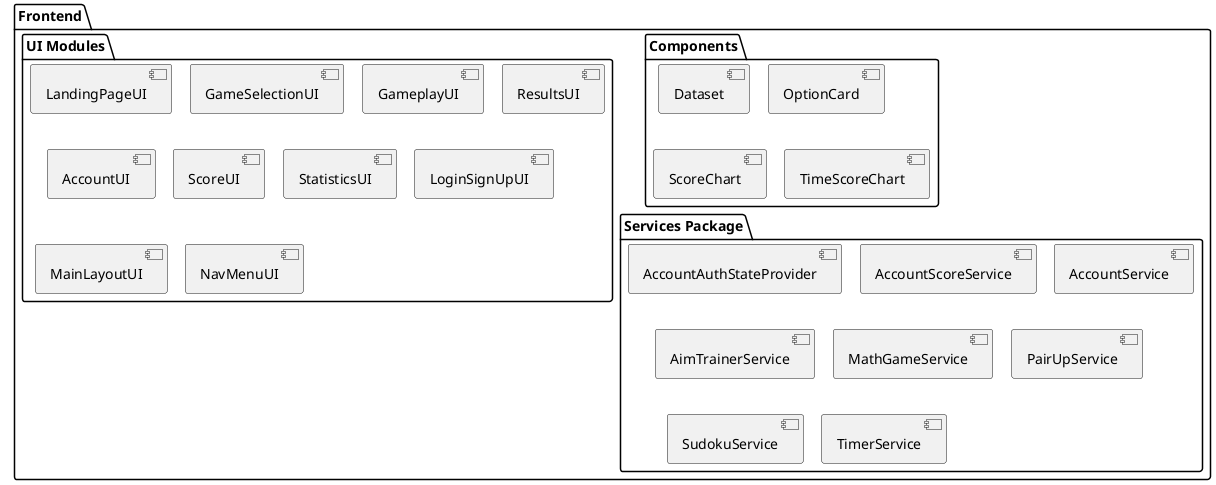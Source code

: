 @startuml Frontend Package Diagram
!pragma layout smetana

package "Frontend" {
    package "Components" {
        [Dataset]
        [OptionCard]
        [ScoreChart]
        [TimeScoreChart]
    }

    package "UI Modules" {
        [LandingPageUI]
        [GameSelectionUI]
        [GameplayUI]
        [ResultsUI]
        [AccountUI]
        [ScoreUI]
        [StatisticsUI]
        [LoginSignUpUI]
        [MainLayoutUI]
        [NavMenuUI]
    }

    package "Services Package" {
    [AccountAuthStateProvider]
    [AccountScoreService]
    [AccountService]
    [AimTrainerService]
    [MathGameService]
    [PairUpService]
    [SudokuService]
    [TimerService]
}
}

@enduml